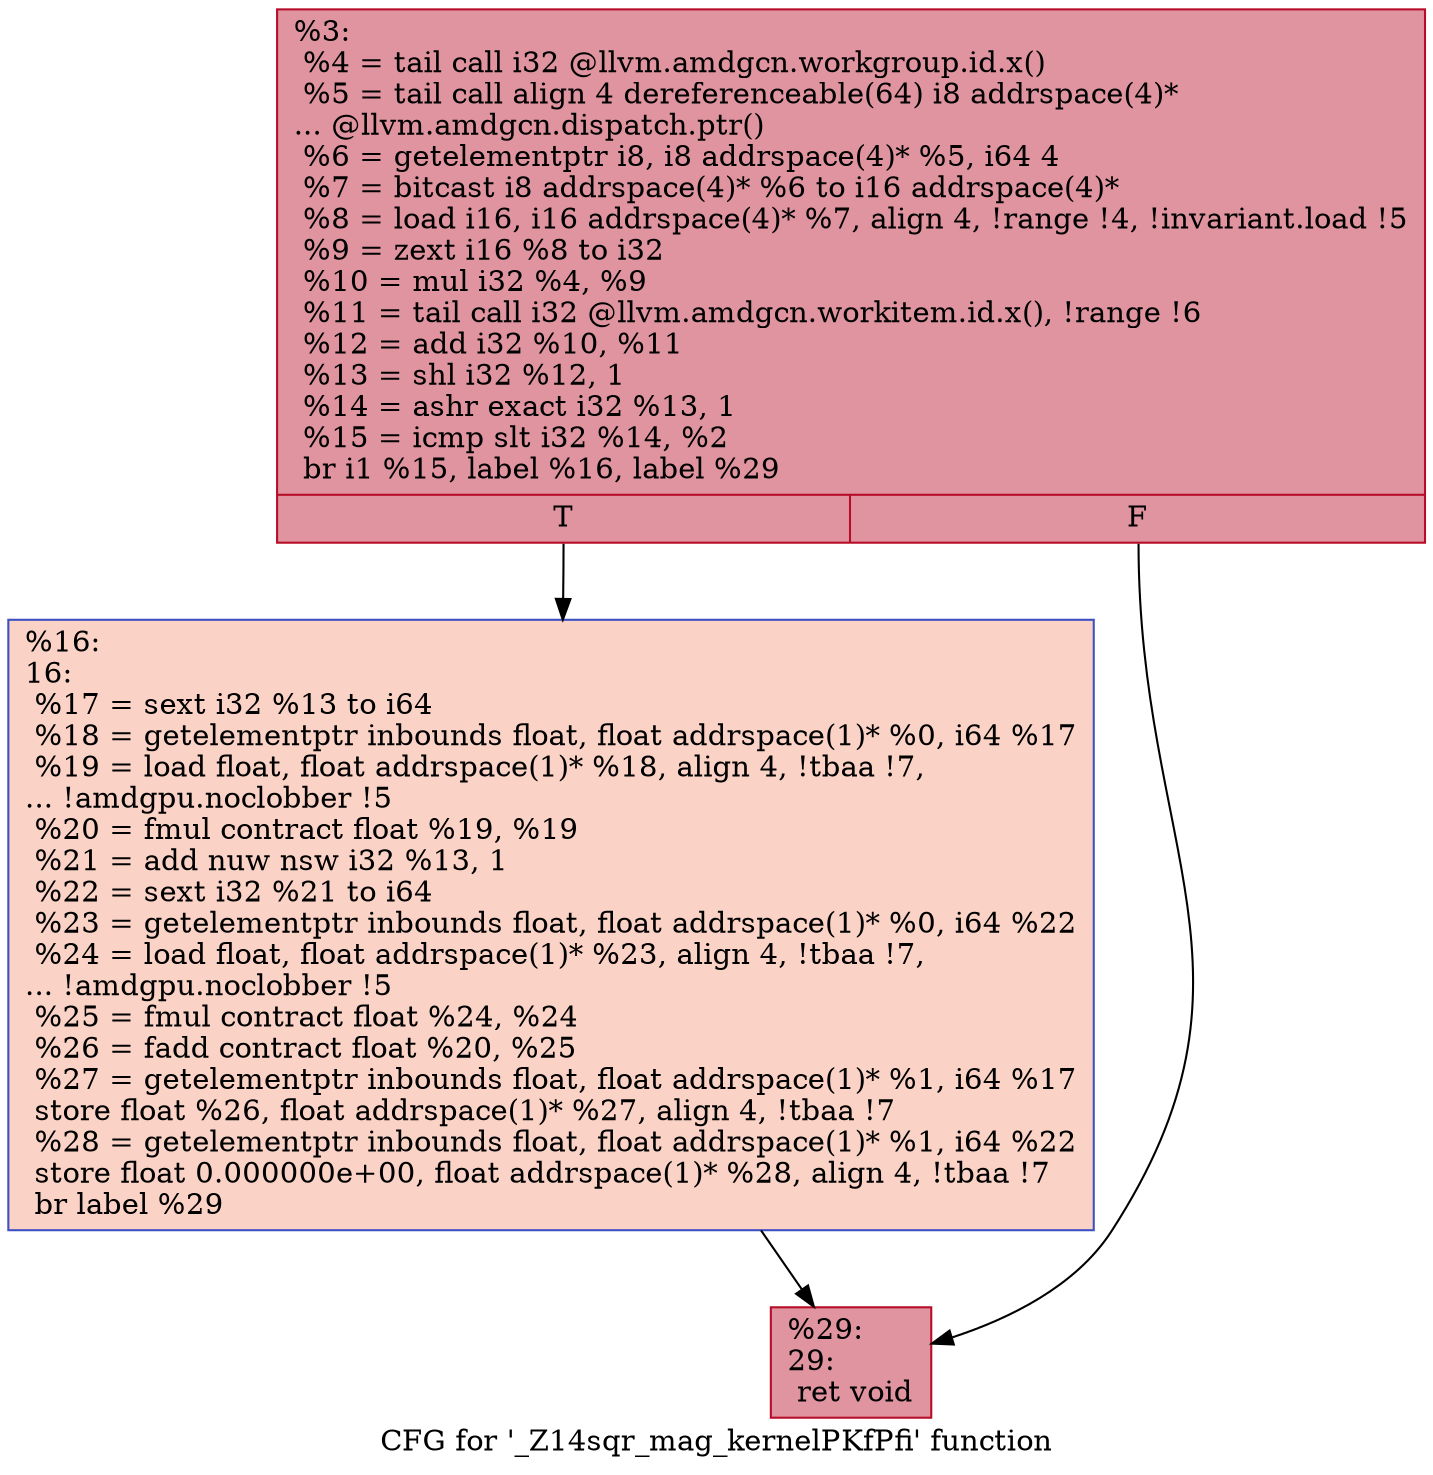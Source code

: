 digraph "CFG for '_Z14sqr_mag_kernelPKfPfi' function" {
	label="CFG for '_Z14sqr_mag_kernelPKfPfi' function";

	Node0x46fa1f0 [shape=record,color="#b70d28ff", style=filled, fillcolor="#b70d2870",label="{%3:\l  %4 = tail call i32 @llvm.amdgcn.workgroup.id.x()\l  %5 = tail call align 4 dereferenceable(64) i8 addrspace(4)*\l... @llvm.amdgcn.dispatch.ptr()\l  %6 = getelementptr i8, i8 addrspace(4)* %5, i64 4\l  %7 = bitcast i8 addrspace(4)* %6 to i16 addrspace(4)*\l  %8 = load i16, i16 addrspace(4)* %7, align 4, !range !4, !invariant.load !5\l  %9 = zext i16 %8 to i32\l  %10 = mul i32 %4, %9\l  %11 = tail call i32 @llvm.amdgcn.workitem.id.x(), !range !6\l  %12 = add i32 %10, %11\l  %13 = shl i32 %12, 1\l  %14 = ashr exact i32 %13, 1\l  %15 = icmp slt i32 %14, %2\l  br i1 %15, label %16, label %29\l|{<s0>T|<s1>F}}"];
	Node0x46fa1f0:s0 -> Node0x46fc210;
	Node0x46fa1f0:s1 -> Node0x46fc2a0;
	Node0x46fc210 [shape=record,color="#3d50c3ff", style=filled, fillcolor="#f59c7d70",label="{%16:\l16:                                               \l  %17 = sext i32 %13 to i64\l  %18 = getelementptr inbounds float, float addrspace(1)* %0, i64 %17\l  %19 = load float, float addrspace(1)* %18, align 4, !tbaa !7,\l... !amdgpu.noclobber !5\l  %20 = fmul contract float %19, %19\l  %21 = add nuw nsw i32 %13, 1\l  %22 = sext i32 %21 to i64\l  %23 = getelementptr inbounds float, float addrspace(1)* %0, i64 %22\l  %24 = load float, float addrspace(1)* %23, align 4, !tbaa !7,\l... !amdgpu.noclobber !5\l  %25 = fmul contract float %24, %24\l  %26 = fadd contract float %20, %25\l  %27 = getelementptr inbounds float, float addrspace(1)* %1, i64 %17\l  store float %26, float addrspace(1)* %27, align 4, !tbaa !7\l  %28 = getelementptr inbounds float, float addrspace(1)* %1, i64 %22\l  store float 0.000000e+00, float addrspace(1)* %28, align 4, !tbaa !7\l  br label %29\l}"];
	Node0x46fc210 -> Node0x46fc2a0;
	Node0x46fc2a0 [shape=record,color="#b70d28ff", style=filled, fillcolor="#b70d2870",label="{%29:\l29:                                               \l  ret void\l}"];
}
